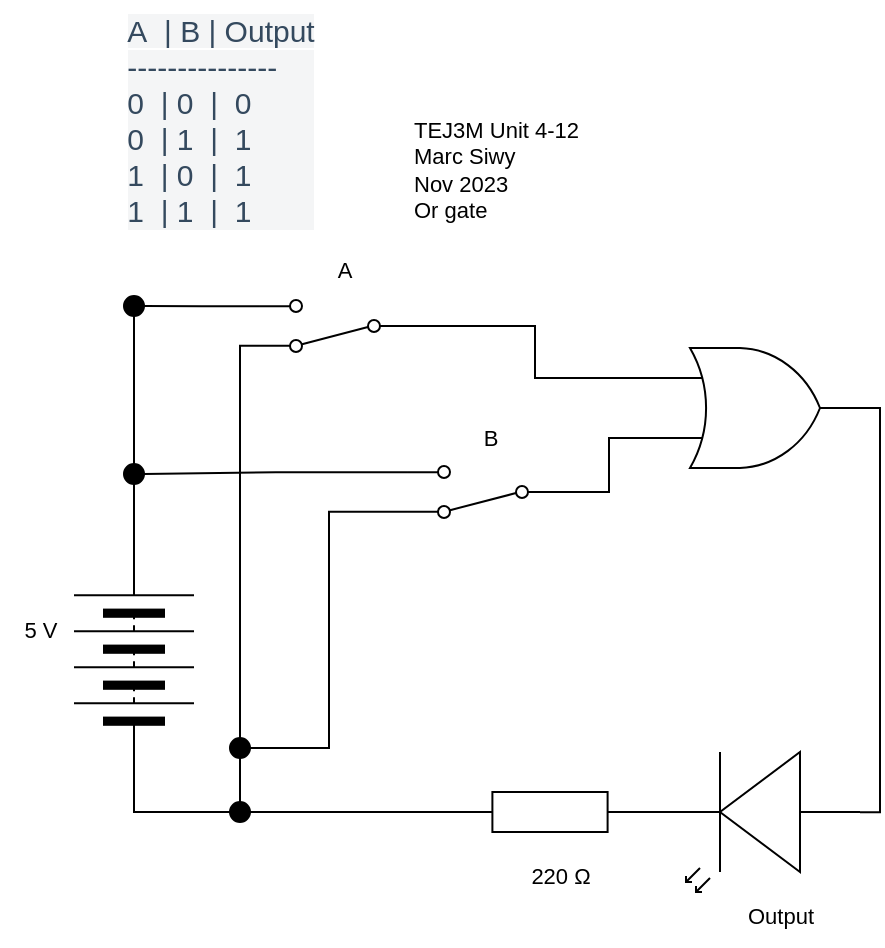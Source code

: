 <mxfile>
    <diagram id="S-7yalO0_2TfftM7Z-LZ" name="Page-1">
        <mxGraphModel dx="622" dy="1713" grid="1" gridSize="10" guides="1" tooltips="1" connect="1" arrows="1" fold="1" page="1" pageScale="1" pageWidth="827" pageHeight="1169" math="0" shadow="0">
            <root>
                <mxCell id="0"/>
                <mxCell id="1" parent="0"/>
                <mxCell id="103" style="edgeStyle=orthogonalEdgeStyle;rounded=0;html=1;exitX=0;exitY=0.5;exitDx=0;exitDy=0;entryX=0;entryY=0.5;entryDx=0;entryDy=0;endArrow=none;endFill=0;" parent="1" source="2" target="35" edge="1">
                    <mxGeometry relative="1" as="geometry"/>
                </mxCell>
                <mxCell id="2" value="" style="pointerEvents=1;verticalLabelPosition=bottom;shadow=0;dashed=0;align=center;html=1;verticalAlign=top;shape=mxgraph.electrical.miscellaneous.batteryStack;rotation=-90;" parent="1" vertex="1">
                    <mxGeometry x="17" y="277" width="100" height="60" as="geometry"/>
                </mxCell>
                <mxCell id="8" value="5 V" style="text;html=1;align=center;verticalAlign=middle;resizable=0;points=[];autosize=1;strokeColor=none;fillColor=none;fontSize=11;fontFamily=Helvetica;fontColor=default;" parent="1" vertex="1">
                    <mxGeometry y="277" width="40" height="30" as="geometry"/>
                </mxCell>
                <mxCell id="9" value="220&amp;nbsp;Ω" style="text;html=1;align=center;verticalAlign=middle;resizable=0;points=[];autosize=1;strokeColor=none;fillColor=none;fontSize=11;fontFamily=Helvetica;fontColor=default;" parent="1" vertex="1">
                    <mxGeometry x="255" y="400" width="50" height="30" as="geometry"/>
                </mxCell>
                <mxCell id="10" value="TEJ3M Unit 4-12&lt;br&gt;Marc Siwy&lt;br&gt;Nov 2023&lt;br&gt;Or gate" style="text;html=1;align=left;verticalAlign=middle;resizable=0;points=[];autosize=1;strokeColor=none;fillColor=none;fontSize=11;fontFamily=Helvetica;fontColor=default;" parent="1" vertex="1">
                    <mxGeometry x="205" y="27" width="110" height="70" as="geometry"/>
                </mxCell>
                <mxCell id="17" value="&lt;span style=&quot;color: rgb(52, 73, 94); font-family: ArtifaktElement-Medium, sans-serif; font-size: 15px; text-align: left; background-color: rgb(244, 245, 246);&quot;&gt;A&amp;nbsp; | B | Output&lt;/span&gt;&lt;div style=&quot;-webkit-tap-highlight-color: rgba(0, 0, 0, 0); box-sizing: border-box; color: rgb(52, 73, 94); font-family: ArtifaktElement-Medium, sans-serif; font-size: 15px; text-align: left; background-color: rgb(244, 245, 246);&quot;&gt;---------------&lt;/div&gt;&lt;div style=&quot;-webkit-tap-highlight-color: rgba(0, 0, 0, 0); box-sizing: border-box; color: rgb(52, 73, 94); font-family: ArtifaktElement-Medium, sans-serif; font-size: 15px; text-align: left; background-color: rgb(244, 245, 246);&quot;&gt;0&amp;nbsp; | 0&amp;nbsp; |&amp;nbsp; 0&lt;/div&gt;&lt;div style=&quot;-webkit-tap-highlight-color: rgba(0, 0, 0, 0); box-sizing: border-box; color: rgb(52, 73, 94); font-family: ArtifaktElement-Medium, sans-serif; font-size: 15px; text-align: left; background-color: rgb(244, 245, 246);&quot;&gt;0&amp;nbsp; | 1&amp;nbsp; |&amp;nbsp; 1&lt;/div&gt;&lt;div style=&quot;-webkit-tap-highlight-color: rgba(0, 0, 0, 0); box-sizing: border-box; color: rgb(52, 73, 94); font-family: ArtifaktElement-Medium, sans-serif; font-size: 15px; text-align: left; background-color: rgb(244, 245, 246);&quot;&gt;&lt;div style=&quot;border-color: var(--border-color); -webkit-tap-highlight-color: rgba(0, 0, 0, 0); box-sizing: border-box;&quot;&gt;1&amp;nbsp; | 0&amp;nbsp; |&amp;nbsp; 1&lt;/div&gt;&lt;div style=&quot;border-color: var(--border-color); -webkit-tap-highlight-color: rgba(0, 0, 0, 0); box-sizing: border-box;&quot;&gt;1&amp;nbsp; | 1&amp;nbsp; |&amp;nbsp; 1&lt;/div&gt;&lt;/div&gt;" style="text;html=1;align=center;verticalAlign=middle;resizable=0;points=[];autosize=1;strokeColor=none;fillColor=none;fontSize=11;fontFamily=Helvetica;fontColor=default;" parent="1" vertex="1">
                    <mxGeometry x="50" y="-23" width="120" height="120" as="geometry"/>
                </mxCell>
                <mxCell id="25" value="A" style="text;html=1;align=center;verticalAlign=middle;resizable=0;points=[];autosize=1;strokeColor=none;fillColor=none;fontSize=11;fontFamily=Helvetica;fontColor=default;" parent="1" vertex="1">
                    <mxGeometry x="157" y="97" width="30" height="30" as="geometry"/>
                </mxCell>
                <mxCell id="26" value="Output" style="text;html=1;align=center;verticalAlign=middle;resizable=0;points=[];autosize=1;strokeColor=none;fillColor=none;fontSize=11;fontFamily=Helvetica;fontColor=default;" parent="1" vertex="1">
                    <mxGeometry x="360" y="420" width="60" height="30" as="geometry"/>
                </mxCell>
                <mxCell id="35" value="" style="ellipse;whiteSpace=wrap;html=1;aspect=fixed;fillColor=#000000;" parent="1" vertex="1">
                    <mxGeometry x="115" y="378" width="10" height="10" as="geometry"/>
                </mxCell>
                <mxCell id="48" value="" style="verticalLabelPosition=bottom;shadow=0;dashed=0;align=center;html=1;verticalAlign=top;shape=mxgraph.electrical.opto_electronics.led_2;pointerEvents=1;rotation=-180;" parent="1" vertex="1">
                    <mxGeometry x="330" y="353" width="100" height="70" as="geometry"/>
                </mxCell>
                <mxCell id="74" style="edgeStyle=orthogonalEdgeStyle;shape=connector;rounded=0;html=1;exitX=1;exitY=0.5;exitDx=0;exitDy=0;exitPerimeter=0;entryX=1;entryY=0.57;entryDx=0;entryDy=0;entryPerimeter=0;labelBackgroundColor=default;strokeColor=default;fontFamily=Helvetica;fontSize=11;fontColor=default;endArrow=none;endFill=0;" parent="1" source="50" target="48" edge="1">
                    <mxGeometry relative="1" as="geometry"/>
                </mxCell>
                <mxCell id="134" style="edgeStyle=orthogonalEdgeStyle;shape=connector;rounded=0;html=1;exitX=0;exitY=0.5;exitDx=0;exitDy=0;exitPerimeter=0;entryX=1;entryY=0.5;entryDx=0;entryDy=0;labelBackgroundColor=default;strokeColor=default;fontFamily=Helvetica;fontSize=11;fontColor=default;endArrow=none;endFill=0;" parent="1" source="50" target="35" edge="1">
                    <mxGeometry relative="1" as="geometry"/>
                </mxCell>
                <mxCell id="50" value="" style="pointerEvents=1;verticalLabelPosition=bottom;shadow=0;dashed=0;align=center;html=1;verticalAlign=top;shape=mxgraph.electrical.resistors.resistor_1;rotation=0;" parent="1" vertex="1">
                    <mxGeometry x="230" y="373" width="90" height="20" as="geometry"/>
                </mxCell>
                <mxCell id="56" value="B" style="text;html=1;align=center;verticalAlign=middle;resizable=0;points=[];autosize=1;strokeColor=none;fillColor=none;fontSize=11;fontFamily=Helvetica;fontColor=default;" parent="1" vertex="1">
                    <mxGeometry x="230" y="181" width="30" height="30" as="geometry"/>
                </mxCell>
                <mxCell id="132" style="edgeStyle=orthogonalEdgeStyle;shape=connector;rounded=0;html=1;exitX=0.5;exitY=1;exitDx=0;exitDy=0;entryX=1;entryY=0.5;entryDx=0;entryDy=0;labelBackgroundColor=default;strokeColor=default;fontFamily=Helvetica;fontSize=11;fontColor=default;endArrow=none;endFill=0;" parent="1" source="80" target="2" edge="1">
                    <mxGeometry relative="1" as="geometry"/>
                </mxCell>
                <mxCell id="80" value="" style="ellipse;whiteSpace=wrap;html=1;aspect=fixed;fillColor=#000000;" parent="1" vertex="1">
                    <mxGeometry x="62" y="209" width="10" height="10" as="geometry"/>
                </mxCell>
                <mxCell id="124" style="edgeStyle=orthogonalEdgeStyle;shape=connector;rounded=0;html=1;exitX=0.5;exitY=1;exitDx=0;exitDy=0;entryX=0.5;entryY=0;entryDx=0;entryDy=0;labelBackgroundColor=default;strokeColor=default;fontFamily=Helvetica;fontSize=11;fontColor=default;endArrow=none;endFill=0;" parent="1" source="116" target="35" edge="1">
                    <mxGeometry relative="1" as="geometry"/>
                </mxCell>
                <mxCell id="116" value="" style="ellipse;whiteSpace=wrap;html=1;aspect=fixed;fillColor=#000000;" parent="1" vertex="1">
                    <mxGeometry x="115" y="346" width="10" height="10" as="geometry"/>
                </mxCell>
                <mxCell id="131" style="edgeStyle=orthogonalEdgeStyle;shape=connector;rounded=0;html=1;exitX=0.5;exitY=1;exitDx=0;exitDy=0;entryX=0.5;entryY=0;entryDx=0;entryDy=0;labelBackgroundColor=default;strokeColor=default;fontFamily=Helvetica;fontSize=11;fontColor=default;endArrow=none;endFill=0;" parent="1" source="129" target="80" edge="1">
                    <mxGeometry relative="1" as="geometry"/>
                </mxCell>
                <mxCell id="129" value="" style="ellipse;whiteSpace=wrap;html=1;aspect=fixed;fillColor=#000000;" parent="1" vertex="1">
                    <mxGeometry x="62" y="125" width="10" height="10" as="geometry"/>
                </mxCell>
                <mxCell id="139" style="edgeStyle=orthogonalEdgeStyle;shape=connector;rounded=0;html=1;exitX=1;exitY=0.12;exitDx=0;exitDy=0;entryX=0.5;entryY=0;entryDx=0;entryDy=0;labelBackgroundColor=default;strokeColor=default;fontFamily=Helvetica;fontSize=11;fontColor=default;endArrow=none;endFill=0;" parent="1" source="137" target="35" edge="1">
                    <mxGeometry relative="1" as="geometry"/>
                </mxCell>
                <mxCell id="141" style="edgeStyle=orthogonalEdgeStyle;shape=connector;rounded=0;html=1;exitX=1;exitY=0.88;exitDx=0;exitDy=0;entryX=1;entryY=0.5;entryDx=0;entryDy=0;labelBackgroundColor=default;strokeColor=default;fontFamily=Helvetica;fontSize=11;fontColor=default;endArrow=none;endFill=0;" parent="1" source="137" target="129" edge="1">
                    <mxGeometry relative="1" as="geometry"/>
                </mxCell>
                <mxCell id="152" style="edgeStyle=orthogonalEdgeStyle;html=1;exitX=0;exitY=0.5;exitDx=0;exitDy=0;entryX=0;entryY=0.25;entryDx=0;entryDy=0;entryPerimeter=0;endArrow=none;endFill=0;rounded=0;" edge="1" parent="1" source="137" target="151">
                    <mxGeometry relative="1" as="geometry"/>
                </mxCell>
                <mxCell id="137" value="" style="shape=mxgraph.electrical.electro-mechanical.twoWaySwitch;aspect=fixed;elSwitchState=2;fontFamily=Helvetica;fontSize=11;fontColor=default;rotation=-180;" parent="1" vertex="1">
                    <mxGeometry x="130" y="127" width="75" height="26" as="geometry"/>
                </mxCell>
                <mxCell id="144" style="edgeStyle=orthogonalEdgeStyle;shape=connector;rounded=0;html=1;exitX=1;exitY=0.12;exitDx=0;exitDy=0;entryX=1;entryY=0.5;entryDx=0;entryDy=0;labelBackgroundColor=default;strokeColor=default;fontFamily=Helvetica;fontSize=11;fontColor=default;endArrow=none;endFill=0;" parent="1" source="142" target="116" edge="1">
                    <mxGeometry relative="1" as="geometry"/>
                </mxCell>
                <mxCell id="145" style="edgeStyle=orthogonalEdgeStyle;shape=connector;rounded=0;html=1;exitX=1;exitY=0.88;exitDx=0;exitDy=0;entryX=1;entryY=0.5;entryDx=0;entryDy=0;labelBackgroundColor=default;strokeColor=default;fontFamily=Helvetica;fontSize=11;fontColor=default;endArrow=none;endFill=0;" parent="1" source="142" target="80" edge="1">
                    <mxGeometry relative="1" as="geometry"/>
                </mxCell>
                <mxCell id="153" style="edgeStyle=orthogonalEdgeStyle;shape=connector;rounded=0;html=1;exitX=0;exitY=0.5;exitDx=0;exitDy=0;entryX=0;entryY=0.75;entryDx=0;entryDy=0;entryPerimeter=0;labelBackgroundColor=default;strokeColor=default;fontFamily=Helvetica;fontSize=11;fontColor=default;endArrow=none;endFill=0;" edge="1" parent="1" source="142" target="151">
                    <mxGeometry relative="1" as="geometry"/>
                </mxCell>
                <mxCell id="142" value="" style="shape=mxgraph.electrical.electro-mechanical.twoWaySwitch;aspect=fixed;elSwitchState=2;fontFamily=Helvetica;fontSize=11;fontColor=default;rotation=-180;" parent="1" vertex="1">
                    <mxGeometry x="204" y="210" width="75" height="26" as="geometry"/>
                </mxCell>
                <mxCell id="154" style="edgeStyle=orthogonalEdgeStyle;shape=connector;rounded=0;html=1;exitX=1;exitY=0.5;exitDx=0;exitDy=0;exitPerimeter=0;entryX=0;entryY=0.57;entryDx=0;entryDy=0;entryPerimeter=0;labelBackgroundColor=default;strokeColor=default;fontFamily=Helvetica;fontSize=11;fontColor=default;endArrow=none;endFill=0;" edge="1" parent="1" source="151" target="48">
                    <mxGeometry relative="1" as="geometry"/>
                </mxCell>
                <mxCell id="151" value="" style="verticalLabelPosition=bottom;shadow=0;dashed=0;align=center;html=1;verticalAlign=top;shape=mxgraph.electrical.logic_gates.logic_gate;operation=or;" vertex="1" parent="1">
                    <mxGeometry x="330" y="151" width="100" height="60" as="geometry"/>
                </mxCell>
            </root>
        </mxGraphModel>
    </diagram>
</mxfile>